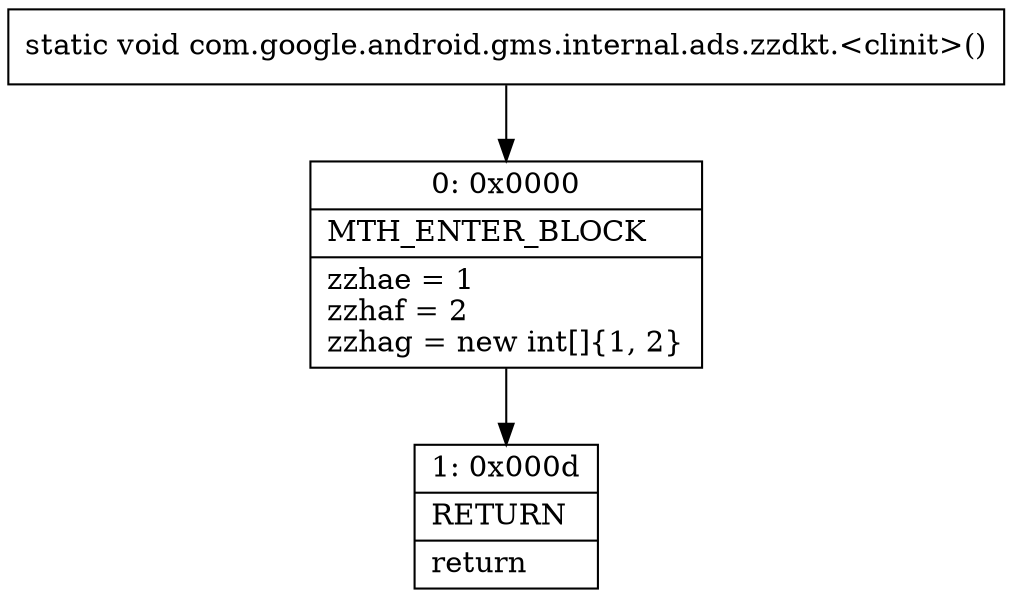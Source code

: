 digraph "CFG forcom.google.android.gms.internal.ads.zzdkt.\<clinit\>()V" {
Node_0 [shape=record,label="{0\:\ 0x0000|MTH_ENTER_BLOCK\l|zzhae = 1\lzzhaf = 2\lzzhag = new int[]\{1, 2\}\l}"];
Node_1 [shape=record,label="{1\:\ 0x000d|RETURN\l|return\l}"];
MethodNode[shape=record,label="{static void com.google.android.gms.internal.ads.zzdkt.\<clinit\>() }"];
MethodNode -> Node_0;
Node_0 -> Node_1;
}

